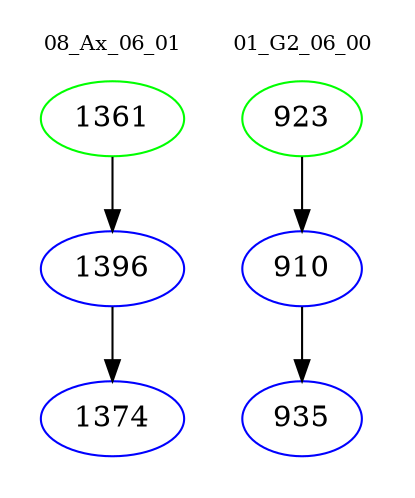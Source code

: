 digraph{
subgraph cluster_0 {
color = white
label = "08_Ax_06_01";
fontsize=10;
T0_1361 [label="1361", color="green"]
T0_1361 -> T0_1396 [color="black"]
T0_1396 [label="1396", color="blue"]
T0_1396 -> T0_1374 [color="black"]
T0_1374 [label="1374", color="blue"]
}
subgraph cluster_1 {
color = white
label = "01_G2_06_00";
fontsize=10;
T1_923 [label="923", color="green"]
T1_923 -> T1_910 [color="black"]
T1_910 [label="910", color="blue"]
T1_910 -> T1_935 [color="black"]
T1_935 [label="935", color="blue"]
}
}
